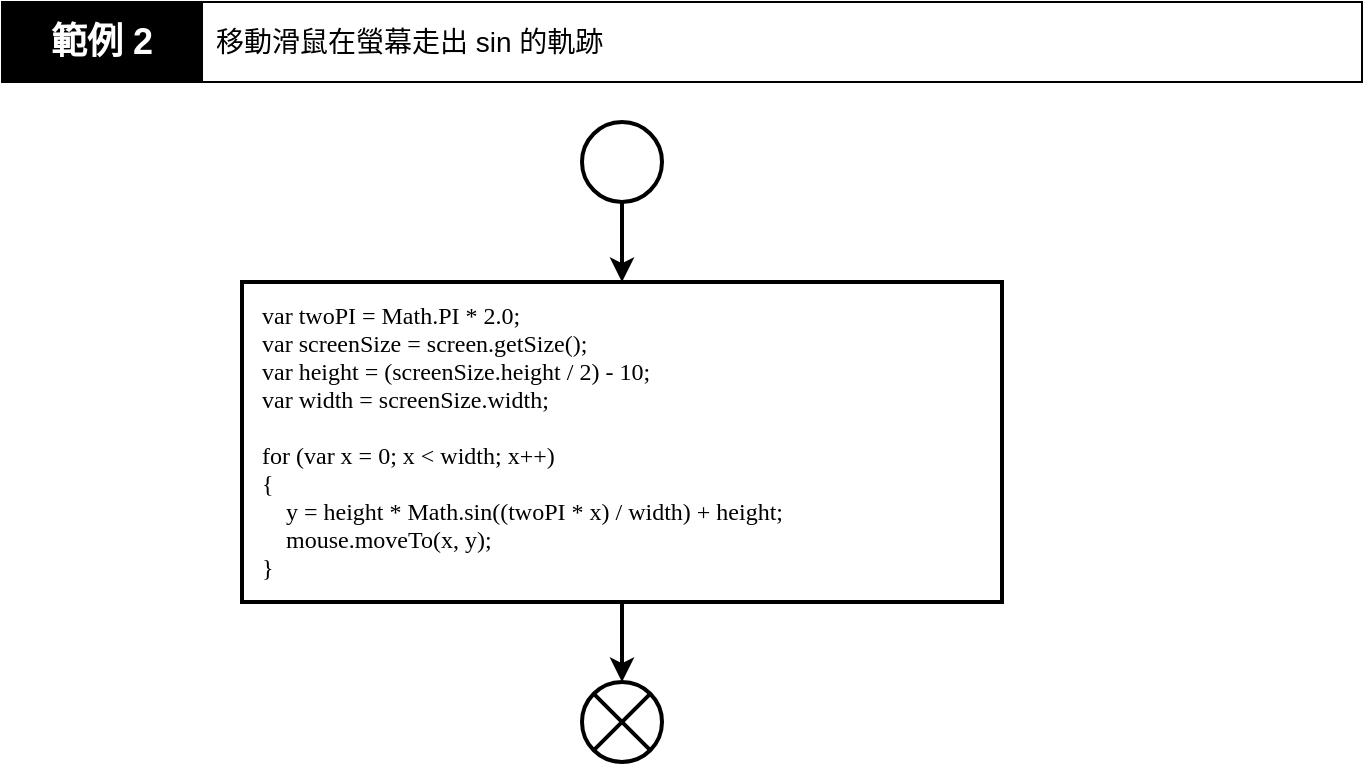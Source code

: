 <mxfile compressed="true" version="20.3.0" type="device"><diagram id="zHJoLA6md0Yeo67uzJwa" name="第1頁"><mxGraphModel dx="1022" dy="539" grid="1" gridSize="5" guides="0" tooltips="1" connect="1" arrows="1" fold="1" page="1" pageScale="1" pageWidth="1169" pageHeight="827" math="0" shadow="0"><root><mxCell id="0"/><mxCell id="1" parent="0"/><mxCell id="m3pfPtTyuK7HYTcpv6uo-1" style="edgeStyle=orthogonalEdgeStyle;rounded=1;sketch=0;orthogonalLoop=1;jettySize=auto;html=1;fontFamily=Courier New;fontSize=12;strokeWidth=2;entryX=0.5;entryY=0;entryDx=0;entryDy=0;entryPerimeter=0;exitX=0.5;exitY=1;exitDx=0;exitDy=0;" parent="1" source="m3pfPtTyuK7HYTcpv6uo-2" target="m3pfPtTyuK7HYTcpv6uo-4" edge="1"><mxGeometry relative="1" as="geometry"><mxPoint x="330" y="20" as="sourcePoint"/><mxPoint x="330" y="80" as="targetPoint"/></mxGeometry></mxCell><object label="" type="ENTRY_POINT" id="m3pfPtTyuK7HYTcpv6uo-2"><mxCell style="ellipse;fontStyle=0;fontSize=12;sketch=0;rounded=1;align=left;fontFamily=Iosevka Fixed;strokeWidth=2;shadow=0;html=0;" parent="1" vertex="1"><mxGeometry x="330" y="80" width="40" height="40" as="geometry"/></mxCell></object><mxCell id="Dx2b7ezfvi1oqeqgblj4-1" style="edgeStyle=orthogonalEdgeStyle;rounded=0;orthogonalLoop=1;jettySize=auto;html=1;entryX=0.5;entryY=0;entryDx=0;entryDy=0;strokeWidth=2;" parent="1" source="m3pfPtTyuK7HYTcpv6uo-4" target="m3pfPtTyuK7HYTcpv6uo-22" edge="1"><mxGeometry relative="1" as="geometry"/></mxCell><object label="var twoPI = Math.PI * 2.0;&#10;var screenSize = screen.getSize();&#10;var height = (screenSize.height / 2) - 10;&#10;var width = screenSize.width;&#10;&#10;for (var x = 0; x &lt; width; x++)&#10;{&#10;     y = height * Math.sin((twoPI * x) / width) + height;&#10;     mouse.moveTo(x, y);&#10;}" type="PROCESS" id="m3pfPtTyuK7HYTcpv6uo-4"><mxCell style="fontSize=12;fontStyle=0;sketch=0;rounded=0;fontFamily=Iosevka Fixed;align=left;strokeWidth=2;arcSize=7;shadow=0;html=0;spacingLeft=5;verticalAlign=top;spacingTop=0;spacing=5;" parent="1" vertex="1"><mxGeometry x="160" y="160" width="380" height="160" as="geometry"/></mxCell></object><object label="" type="EXIT_POINT" id="m3pfPtTyuK7HYTcpv6uo-22"><mxCell style="shape=sumEllipse;perimeter=ellipsePerimeter;backgroundOutline=1;fontStyle=0;fontSize=16;sketch=0;rounded=1;fontFamily=Iosevka Fixed;align=left;strokeWidth=2;shadow=0;html=0;" parent="1" vertex="1"><mxGeometry x="330" y="360" width="40" height="40" as="geometry"/></mxCell></object><mxCell id="UbTHWvcrtNXVTwTKfJbN-1" value="移動滑鼠在螢幕走出 sin 的軌跡" style="text;html=1;strokeColor=default;fillColor=none;align=left;verticalAlign=middle;whiteSpace=wrap;rounded=0;spacingLeft=5;strokeWidth=1;fontSize=14;movable=1;resizable=1;rotatable=1;deletable=1;editable=1;connectable=1;" parent="1" vertex="1"><mxGeometry x="140" y="20" width="580" height="40" as="geometry"/></mxCell><mxCell id="UbTHWvcrtNXVTwTKfJbN-2" value="範例 2" style="rounded=0;whiteSpace=wrap;html=1;fillColor=#000000;fontColor=#FFFFFF;fontSize=18;fontStyle=1;strokeWidth=1;movable=1;resizable=1;rotatable=1;deletable=1;editable=1;connectable=1;" parent="1" vertex="1"><mxGeometry x="40" y="20" width="100" height="40" as="geometry"/></mxCell></root></mxGraphModel></diagram></mxfile>